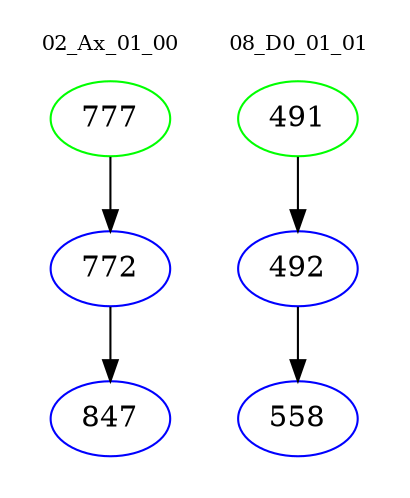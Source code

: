 digraph{
subgraph cluster_0 {
color = white
label = "02_Ax_01_00";
fontsize=10;
T0_777 [label="777", color="green"]
T0_777 -> T0_772 [color="black"]
T0_772 [label="772", color="blue"]
T0_772 -> T0_847 [color="black"]
T0_847 [label="847", color="blue"]
}
subgraph cluster_1 {
color = white
label = "08_D0_01_01";
fontsize=10;
T1_491 [label="491", color="green"]
T1_491 -> T1_492 [color="black"]
T1_492 [label="492", color="blue"]
T1_492 -> T1_558 [color="black"]
T1_558 [label="558", color="blue"]
}
}
